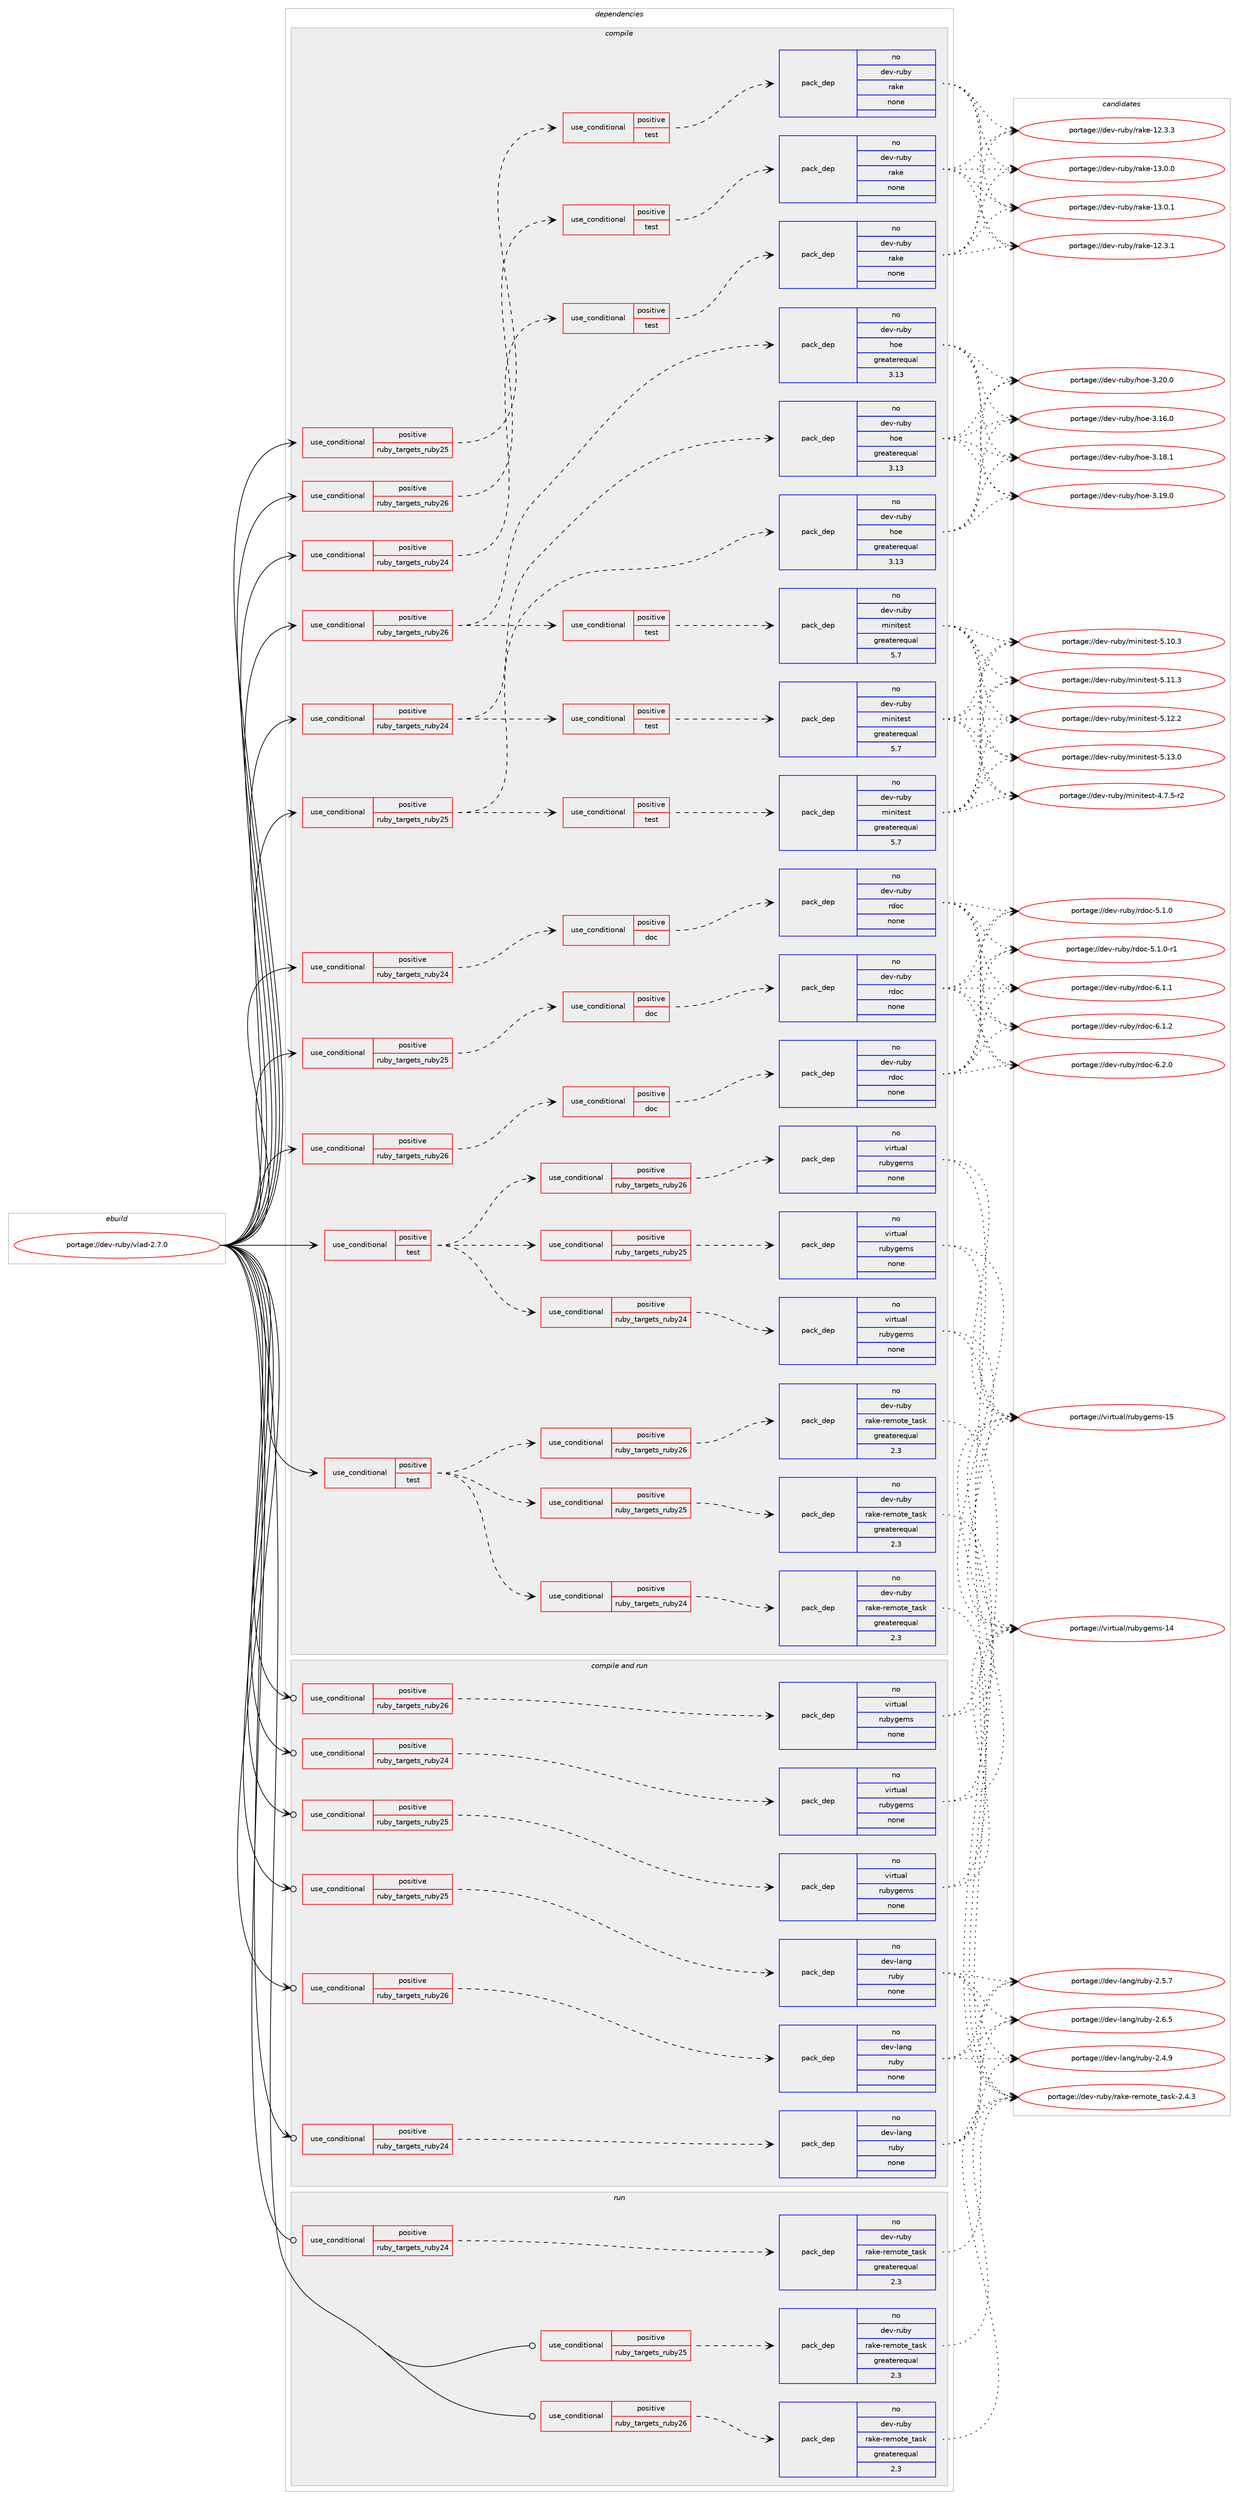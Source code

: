 digraph prolog {

# *************
# Graph options
# *************

newrank=true;
concentrate=true;
compound=true;
graph [rankdir=LR,fontname=Helvetica,fontsize=10,ranksep=1.5];#, ranksep=2.5, nodesep=0.2];
edge  [arrowhead=vee];
node  [fontname=Helvetica,fontsize=10];

# **********
# The ebuild
# **********

subgraph cluster_leftcol {
color=gray;
rank=same;
label=<<i>ebuild</i>>;
id [label="portage://dev-ruby/vlad-2.7.0", color=red, width=4, href="../dev-ruby/vlad-2.7.0.svg"];
}

# ****************
# The dependencies
# ****************

subgraph cluster_midcol {
color=gray;
label=<<i>dependencies</i>>;
subgraph cluster_compile {
fillcolor="#eeeeee";
style=filled;
label=<<i>compile</i>>;
subgraph cond69353 {
dependency255429 [label=<<TABLE BORDER="0" CELLBORDER="1" CELLSPACING="0" CELLPADDING="4"><TR><TD ROWSPAN="3" CELLPADDING="10">use_conditional</TD></TR><TR><TD>positive</TD></TR><TR><TD>ruby_targets_ruby24</TD></TR></TABLE>>, shape=none, color=red];
subgraph cond69354 {
dependency255430 [label=<<TABLE BORDER="0" CELLBORDER="1" CELLSPACING="0" CELLPADDING="4"><TR><TD ROWSPAN="3" CELLPADDING="10">use_conditional</TD></TR><TR><TD>positive</TD></TR><TR><TD>doc</TD></TR></TABLE>>, shape=none, color=red];
subgraph pack182515 {
dependency255431 [label=<<TABLE BORDER="0" CELLBORDER="1" CELLSPACING="0" CELLPADDING="4" WIDTH="220"><TR><TD ROWSPAN="6" CELLPADDING="30">pack_dep</TD></TR><TR><TD WIDTH="110">no</TD></TR><TR><TD>dev-ruby</TD></TR><TR><TD>rdoc</TD></TR><TR><TD>none</TD></TR><TR><TD></TD></TR></TABLE>>, shape=none, color=blue];
}
dependency255430:e -> dependency255431:w [weight=20,style="dashed",arrowhead="vee"];
}
dependency255429:e -> dependency255430:w [weight=20,style="dashed",arrowhead="vee"];
}
id:e -> dependency255429:w [weight=20,style="solid",arrowhead="vee"];
subgraph cond69355 {
dependency255432 [label=<<TABLE BORDER="0" CELLBORDER="1" CELLSPACING="0" CELLPADDING="4"><TR><TD ROWSPAN="3" CELLPADDING="10">use_conditional</TD></TR><TR><TD>positive</TD></TR><TR><TD>ruby_targets_ruby24</TD></TR></TABLE>>, shape=none, color=red];
subgraph cond69356 {
dependency255433 [label=<<TABLE BORDER="0" CELLBORDER="1" CELLSPACING="0" CELLPADDING="4"><TR><TD ROWSPAN="3" CELLPADDING="10">use_conditional</TD></TR><TR><TD>positive</TD></TR><TR><TD>test</TD></TR></TABLE>>, shape=none, color=red];
subgraph pack182516 {
dependency255434 [label=<<TABLE BORDER="0" CELLBORDER="1" CELLSPACING="0" CELLPADDING="4" WIDTH="220"><TR><TD ROWSPAN="6" CELLPADDING="30">pack_dep</TD></TR><TR><TD WIDTH="110">no</TD></TR><TR><TD>dev-ruby</TD></TR><TR><TD>rake</TD></TR><TR><TD>none</TD></TR><TR><TD></TD></TR></TABLE>>, shape=none, color=blue];
}
dependency255433:e -> dependency255434:w [weight=20,style="dashed",arrowhead="vee"];
}
dependency255432:e -> dependency255433:w [weight=20,style="dashed",arrowhead="vee"];
}
id:e -> dependency255432:w [weight=20,style="solid",arrowhead="vee"];
subgraph cond69357 {
dependency255435 [label=<<TABLE BORDER="0" CELLBORDER="1" CELLSPACING="0" CELLPADDING="4"><TR><TD ROWSPAN="3" CELLPADDING="10">use_conditional</TD></TR><TR><TD>positive</TD></TR><TR><TD>ruby_targets_ruby24</TD></TR></TABLE>>, shape=none, color=red];
subgraph pack182517 {
dependency255436 [label=<<TABLE BORDER="0" CELLBORDER="1" CELLSPACING="0" CELLPADDING="4" WIDTH="220"><TR><TD ROWSPAN="6" CELLPADDING="30">pack_dep</TD></TR><TR><TD WIDTH="110">no</TD></TR><TR><TD>dev-ruby</TD></TR><TR><TD>hoe</TD></TR><TR><TD>greaterequal</TD></TR><TR><TD>3.13</TD></TR></TABLE>>, shape=none, color=blue];
}
dependency255435:e -> dependency255436:w [weight=20,style="dashed",arrowhead="vee"];
subgraph cond69358 {
dependency255437 [label=<<TABLE BORDER="0" CELLBORDER="1" CELLSPACING="0" CELLPADDING="4"><TR><TD ROWSPAN="3" CELLPADDING="10">use_conditional</TD></TR><TR><TD>positive</TD></TR><TR><TD>test</TD></TR></TABLE>>, shape=none, color=red];
subgraph pack182518 {
dependency255438 [label=<<TABLE BORDER="0" CELLBORDER="1" CELLSPACING="0" CELLPADDING="4" WIDTH="220"><TR><TD ROWSPAN="6" CELLPADDING="30">pack_dep</TD></TR><TR><TD WIDTH="110">no</TD></TR><TR><TD>dev-ruby</TD></TR><TR><TD>minitest</TD></TR><TR><TD>greaterequal</TD></TR><TR><TD>5.7</TD></TR></TABLE>>, shape=none, color=blue];
}
dependency255437:e -> dependency255438:w [weight=20,style="dashed",arrowhead="vee"];
}
dependency255435:e -> dependency255437:w [weight=20,style="dashed",arrowhead="vee"];
}
id:e -> dependency255435:w [weight=20,style="solid",arrowhead="vee"];
subgraph cond69359 {
dependency255439 [label=<<TABLE BORDER="0" CELLBORDER="1" CELLSPACING="0" CELLPADDING="4"><TR><TD ROWSPAN="3" CELLPADDING="10">use_conditional</TD></TR><TR><TD>positive</TD></TR><TR><TD>ruby_targets_ruby25</TD></TR></TABLE>>, shape=none, color=red];
subgraph cond69360 {
dependency255440 [label=<<TABLE BORDER="0" CELLBORDER="1" CELLSPACING="0" CELLPADDING="4"><TR><TD ROWSPAN="3" CELLPADDING="10">use_conditional</TD></TR><TR><TD>positive</TD></TR><TR><TD>doc</TD></TR></TABLE>>, shape=none, color=red];
subgraph pack182519 {
dependency255441 [label=<<TABLE BORDER="0" CELLBORDER="1" CELLSPACING="0" CELLPADDING="4" WIDTH="220"><TR><TD ROWSPAN="6" CELLPADDING="30">pack_dep</TD></TR><TR><TD WIDTH="110">no</TD></TR><TR><TD>dev-ruby</TD></TR><TR><TD>rdoc</TD></TR><TR><TD>none</TD></TR><TR><TD></TD></TR></TABLE>>, shape=none, color=blue];
}
dependency255440:e -> dependency255441:w [weight=20,style="dashed",arrowhead="vee"];
}
dependency255439:e -> dependency255440:w [weight=20,style="dashed",arrowhead="vee"];
}
id:e -> dependency255439:w [weight=20,style="solid",arrowhead="vee"];
subgraph cond69361 {
dependency255442 [label=<<TABLE BORDER="0" CELLBORDER="1" CELLSPACING="0" CELLPADDING="4"><TR><TD ROWSPAN="3" CELLPADDING="10">use_conditional</TD></TR><TR><TD>positive</TD></TR><TR><TD>ruby_targets_ruby25</TD></TR></TABLE>>, shape=none, color=red];
subgraph cond69362 {
dependency255443 [label=<<TABLE BORDER="0" CELLBORDER="1" CELLSPACING="0" CELLPADDING="4"><TR><TD ROWSPAN="3" CELLPADDING="10">use_conditional</TD></TR><TR><TD>positive</TD></TR><TR><TD>test</TD></TR></TABLE>>, shape=none, color=red];
subgraph pack182520 {
dependency255444 [label=<<TABLE BORDER="0" CELLBORDER="1" CELLSPACING="0" CELLPADDING="4" WIDTH="220"><TR><TD ROWSPAN="6" CELLPADDING="30">pack_dep</TD></TR><TR><TD WIDTH="110">no</TD></TR><TR><TD>dev-ruby</TD></TR><TR><TD>rake</TD></TR><TR><TD>none</TD></TR><TR><TD></TD></TR></TABLE>>, shape=none, color=blue];
}
dependency255443:e -> dependency255444:w [weight=20,style="dashed",arrowhead="vee"];
}
dependency255442:e -> dependency255443:w [weight=20,style="dashed",arrowhead="vee"];
}
id:e -> dependency255442:w [weight=20,style="solid",arrowhead="vee"];
subgraph cond69363 {
dependency255445 [label=<<TABLE BORDER="0" CELLBORDER="1" CELLSPACING="0" CELLPADDING="4"><TR><TD ROWSPAN="3" CELLPADDING="10">use_conditional</TD></TR><TR><TD>positive</TD></TR><TR><TD>ruby_targets_ruby25</TD></TR></TABLE>>, shape=none, color=red];
subgraph pack182521 {
dependency255446 [label=<<TABLE BORDER="0" CELLBORDER="1" CELLSPACING="0" CELLPADDING="4" WIDTH="220"><TR><TD ROWSPAN="6" CELLPADDING="30">pack_dep</TD></TR><TR><TD WIDTH="110">no</TD></TR><TR><TD>dev-ruby</TD></TR><TR><TD>hoe</TD></TR><TR><TD>greaterequal</TD></TR><TR><TD>3.13</TD></TR></TABLE>>, shape=none, color=blue];
}
dependency255445:e -> dependency255446:w [weight=20,style="dashed",arrowhead="vee"];
subgraph cond69364 {
dependency255447 [label=<<TABLE BORDER="0" CELLBORDER="1" CELLSPACING="0" CELLPADDING="4"><TR><TD ROWSPAN="3" CELLPADDING="10">use_conditional</TD></TR><TR><TD>positive</TD></TR><TR><TD>test</TD></TR></TABLE>>, shape=none, color=red];
subgraph pack182522 {
dependency255448 [label=<<TABLE BORDER="0" CELLBORDER="1" CELLSPACING="0" CELLPADDING="4" WIDTH="220"><TR><TD ROWSPAN="6" CELLPADDING="30">pack_dep</TD></TR><TR><TD WIDTH="110">no</TD></TR><TR><TD>dev-ruby</TD></TR><TR><TD>minitest</TD></TR><TR><TD>greaterequal</TD></TR><TR><TD>5.7</TD></TR></TABLE>>, shape=none, color=blue];
}
dependency255447:e -> dependency255448:w [weight=20,style="dashed",arrowhead="vee"];
}
dependency255445:e -> dependency255447:w [weight=20,style="dashed",arrowhead="vee"];
}
id:e -> dependency255445:w [weight=20,style="solid",arrowhead="vee"];
subgraph cond69365 {
dependency255449 [label=<<TABLE BORDER="0" CELLBORDER="1" CELLSPACING="0" CELLPADDING="4"><TR><TD ROWSPAN="3" CELLPADDING="10">use_conditional</TD></TR><TR><TD>positive</TD></TR><TR><TD>ruby_targets_ruby26</TD></TR></TABLE>>, shape=none, color=red];
subgraph cond69366 {
dependency255450 [label=<<TABLE BORDER="0" CELLBORDER="1" CELLSPACING="0" CELLPADDING="4"><TR><TD ROWSPAN="3" CELLPADDING="10">use_conditional</TD></TR><TR><TD>positive</TD></TR><TR><TD>doc</TD></TR></TABLE>>, shape=none, color=red];
subgraph pack182523 {
dependency255451 [label=<<TABLE BORDER="0" CELLBORDER="1" CELLSPACING="0" CELLPADDING="4" WIDTH="220"><TR><TD ROWSPAN="6" CELLPADDING="30">pack_dep</TD></TR><TR><TD WIDTH="110">no</TD></TR><TR><TD>dev-ruby</TD></TR><TR><TD>rdoc</TD></TR><TR><TD>none</TD></TR><TR><TD></TD></TR></TABLE>>, shape=none, color=blue];
}
dependency255450:e -> dependency255451:w [weight=20,style="dashed",arrowhead="vee"];
}
dependency255449:e -> dependency255450:w [weight=20,style="dashed",arrowhead="vee"];
}
id:e -> dependency255449:w [weight=20,style="solid",arrowhead="vee"];
subgraph cond69367 {
dependency255452 [label=<<TABLE BORDER="0" CELLBORDER="1" CELLSPACING="0" CELLPADDING="4"><TR><TD ROWSPAN="3" CELLPADDING="10">use_conditional</TD></TR><TR><TD>positive</TD></TR><TR><TD>ruby_targets_ruby26</TD></TR></TABLE>>, shape=none, color=red];
subgraph cond69368 {
dependency255453 [label=<<TABLE BORDER="0" CELLBORDER="1" CELLSPACING="0" CELLPADDING="4"><TR><TD ROWSPAN="3" CELLPADDING="10">use_conditional</TD></TR><TR><TD>positive</TD></TR><TR><TD>test</TD></TR></TABLE>>, shape=none, color=red];
subgraph pack182524 {
dependency255454 [label=<<TABLE BORDER="0" CELLBORDER="1" CELLSPACING="0" CELLPADDING="4" WIDTH="220"><TR><TD ROWSPAN="6" CELLPADDING="30">pack_dep</TD></TR><TR><TD WIDTH="110">no</TD></TR><TR><TD>dev-ruby</TD></TR><TR><TD>rake</TD></TR><TR><TD>none</TD></TR><TR><TD></TD></TR></TABLE>>, shape=none, color=blue];
}
dependency255453:e -> dependency255454:w [weight=20,style="dashed",arrowhead="vee"];
}
dependency255452:e -> dependency255453:w [weight=20,style="dashed",arrowhead="vee"];
}
id:e -> dependency255452:w [weight=20,style="solid",arrowhead="vee"];
subgraph cond69369 {
dependency255455 [label=<<TABLE BORDER="0" CELLBORDER="1" CELLSPACING="0" CELLPADDING="4"><TR><TD ROWSPAN="3" CELLPADDING="10">use_conditional</TD></TR><TR><TD>positive</TD></TR><TR><TD>ruby_targets_ruby26</TD></TR></TABLE>>, shape=none, color=red];
subgraph pack182525 {
dependency255456 [label=<<TABLE BORDER="0" CELLBORDER="1" CELLSPACING="0" CELLPADDING="4" WIDTH="220"><TR><TD ROWSPAN="6" CELLPADDING="30">pack_dep</TD></TR><TR><TD WIDTH="110">no</TD></TR><TR><TD>dev-ruby</TD></TR><TR><TD>hoe</TD></TR><TR><TD>greaterequal</TD></TR><TR><TD>3.13</TD></TR></TABLE>>, shape=none, color=blue];
}
dependency255455:e -> dependency255456:w [weight=20,style="dashed",arrowhead="vee"];
subgraph cond69370 {
dependency255457 [label=<<TABLE BORDER="0" CELLBORDER="1" CELLSPACING="0" CELLPADDING="4"><TR><TD ROWSPAN="3" CELLPADDING="10">use_conditional</TD></TR><TR><TD>positive</TD></TR><TR><TD>test</TD></TR></TABLE>>, shape=none, color=red];
subgraph pack182526 {
dependency255458 [label=<<TABLE BORDER="0" CELLBORDER="1" CELLSPACING="0" CELLPADDING="4" WIDTH="220"><TR><TD ROWSPAN="6" CELLPADDING="30">pack_dep</TD></TR><TR><TD WIDTH="110">no</TD></TR><TR><TD>dev-ruby</TD></TR><TR><TD>minitest</TD></TR><TR><TD>greaterequal</TD></TR><TR><TD>5.7</TD></TR></TABLE>>, shape=none, color=blue];
}
dependency255457:e -> dependency255458:w [weight=20,style="dashed",arrowhead="vee"];
}
dependency255455:e -> dependency255457:w [weight=20,style="dashed",arrowhead="vee"];
}
id:e -> dependency255455:w [weight=20,style="solid",arrowhead="vee"];
subgraph cond69371 {
dependency255459 [label=<<TABLE BORDER="0" CELLBORDER="1" CELLSPACING="0" CELLPADDING="4"><TR><TD ROWSPAN="3" CELLPADDING="10">use_conditional</TD></TR><TR><TD>positive</TD></TR><TR><TD>test</TD></TR></TABLE>>, shape=none, color=red];
subgraph cond69372 {
dependency255460 [label=<<TABLE BORDER="0" CELLBORDER="1" CELLSPACING="0" CELLPADDING="4"><TR><TD ROWSPAN="3" CELLPADDING="10">use_conditional</TD></TR><TR><TD>positive</TD></TR><TR><TD>ruby_targets_ruby24</TD></TR></TABLE>>, shape=none, color=red];
subgraph pack182527 {
dependency255461 [label=<<TABLE BORDER="0" CELLBORDER="1" CELLSPACING="0" CELLPADDING="4" WIDTH="220"><TR><TD ROWSPAN="6" CELLPADDING="30">pack_dep</TD></TR><TR><TD WIDTH="110">no</TD></TR><TR><TD>dev-ruby</TD></TR><TR><TD>rake-remote_task</TD></TR><TR><TD>greaterequal</TD></TR><TR><TD>2.3</TD></TR></TABLE>>, shape=none, color=blue];
}
dependency255460:e -> dependency255461:w [weight=20,style="dashed",arrowhead="vee"];
}
dependency255459:e -> dependency255460:w [weight=20,style="dashed",arrowhead="vee"];
subgraph cond69373 {
dependency255462 [label=<<TABLE BORDER="0" CELLBORDER="1" CELLSPACING="0" CELLPADDING="4"><TR><TD ROWSPAN="3" CELLPADDING="10">use_conditional</TD></TR><TR><TD>positive</TD></TR><TR><TD>ruby_targets_ruby25</TD></TR></TABLE>>, shape=none, color=red];
subgraph pack182528 {
dependency255463 [label=<<TABLE BORDER="0" CELLBORDER="1" CELLSPACING="0" CELLPADDING="4" WIDTH="220"><TR><TD ROWSPAN="6" CELLPADDING="30">pack_dep</TD></TR><TR><TD WIDTH="110">no</TD></TR><TR><TD>dev-ruby</TD></TR><TR><TD>rake-remote_task</TD></TR><TR><TD>greaterequal</TD></TR><TR><TD>2.3</TD></TR></TABLE>>, shape=none, color=blue];
}
dependency255462:e -> dependency255463:w [weight=20,style="dashed",arrowhead="vee"];
}
dependency255459:e -> dependency255462:w [weight=20,style="dashed",arrowhead="vee"];
subgraph cond69374 {
dependency255464 [label=<<TABLE BORDER="0" CELLBORDER="1" CELLSPACING="0" CELLPADDING="4"><TR><TD ROWSPAN="3" CELLPADDING="10">use_conditional</TD></TR><TR><TD>positive</TD></TR><TR><TD>ruby_targets_ruby26</TD></TR></TABLE>>, shape=none, color=red];
subgraph pack182529 {
dependency255465 [label=<<TABLE BORDER="0" CELLBORDER="1" CELLSPACING="0" CELLPADDING="4" WIDTH="220"><TR><TD ROWSPAN="6" CELLPADDING="30">pack_dep</TD></TR><TR><TD WIDTH="110">no</TD></TR><TR><TD>dev-ruby</TD></TR><TR><TD>rake-remote_task</TD></TR><TR><TD>greaterequal</TD></TR><TR><TD>2.3</TD></TR></TABLE>>, shape=none, color=blue];
}
dependency255464:e -> dependency255465:w [weight=20,style="dashed",arrowhead="vee"];
}
dependency255459:e -> dependency255464:w [weight=20,style="dashed",arrowhead="vee"];
}
id:e -> dependency255459:w [weight=20,style="solid",arrowhead="vee"];
subgraph cond69375 {
dependency255466 [label=<<TABLE BORDER="0" CELLBORDER="1" CELLSPACING="0" CELLPADDING="4"><TR><TD ROWSPAN="3" CELLPADDING="10">use_conditional</TD></TR><TR><TD>positive</TD></TR><TR><TD>test</TD></TR></TABLE>>, shape=none, color=red];
subgraph cond69376 {
dependency255467 [label=<<TABLE BORDER="0" CELLBORDER="1" CELLSPACING="0" CELLPADDING="4"><TR><TD ROWSPAN="3" CELLPADDING="10">use_conditional</TD></TR><TR><TD>positive</TD></TR><TR><TD>ruby_targets_ruby24</TD></TR></TABLE>>, shape=none, color=red];
subgraph pack182530 {
dependency255468 [label=<<TABLE BORDER="0" CELLBORDER="1" CELLSPACING="0" CELLPADDING="4" WIDTH="220"><TR><TD ROWSPAN="6" CELLPADDING="30">pack_dep</TD></TR><TR><TD WIDTH="110">no</TD></TR><TR><TD>virtual</TD></TR><TR><TD>rubygems</TD></TR><TR><TD>none</TD></TR><TR><TD></TD></TR></TABLE>>, shape=none, color=blue];
}
dependency255467:e -> dependency255468:w [weight=20,style="dashed",arrowhead="vee"];
}
dependency255466:e -> dependency255467:w [weight=20,style="dashed",arrowhead="vee"];
subgraph cond69377 {
dependency255469 [label=<<TABLE BORDER="0" CELLBORDER="1" CELLSPACING="0" CELLPADDING="4"><TR><TD ROWSPAN="3" CELLPADDING="10">use_conditional</TD></TR><TR><TD>positive</TD></TR><TR><TD>ruby_targets_ruby25</TD></TR></TABLE>>, shape=none, color=red];
subgraph pack182531 {
dependency255470 [label=<<TABLE BORDER="0" CELLBORDER="1" CELLSPACING="0" CELLPADDING="4" WIDTH="220"><TR><TD ROWSPAN="6" CELLPADDING="30">pack_dep</TD></TR><TR><TD WIDTH="110">no</TD></TR><TR><TD>virtual</TD></TR><TR><TD>rubygems</TD></TR><TR><TD>none</TD></TR><TR><TD></TD></TR></TABLE>>, shape=none, color=blue];
}
dependency255469:e -> dependency255470:w [weight=20,style="dashed",arrowhead="vee"];
}
dependency255466:e -> dependency255469:w [weight=20,style="dashed",arrowhead="vee"];
subgraph cond69378 {
dependency255471 [label=<<TABLE BORDER="0" CELLBORDER="1" CELLSPACING="0" CELLPADDING="4"><TR><TD ROWSPAN="3" CELLPADDING="10">use_conditional</TD></TR><TR><TD>positive</TD></TR><TR><TD>ruby_targets_ruby26</TD></TR></TABLE>>, shape=none, color=red];
subgraph pack182532 {
dependency255472 [label=<<TABLE BORDER="0" CELLBORDER="1" CELLSPACING="0" CELLPADDING="4" WIDTH="220"><TR><TD ROWSPAN="6" CELLPADDING="30">pack_dep</TD></TR><TR><TD WIDTH="110">no</TD></TR><TR><TD>virtual</TD></TR><TR><TD>rubygems</TD></TR><TR><TD>none</TD></TR><TR><TD></TD></TR></TABLE>>, shape=none, color=blue];
}
dependency255471:e -> dependency255472:w [weight=20,style="dashed",arrowhead="vee"];
}
dependency255466:e -> dependency255471:w [weight=20,style="dashed",arrowhead="vee"];
}
id:e -> dependency255466:w [weight=20,style="solid",arrowhead="vee"];
}
subgraph cluster_compileandrun {
fillcolor="#eeeeee";
style=filled;
label=<<i>compile and run</i>>;
subgraph cond69379 {
dependency255473 [label=<<TABLE BORDER="0" CELLBORDER="1" CELLSPACING="0" CELLPADDING="4"><TR><TD ROWSPAN="3" CELLPADDING="10">use_conditional</TD></TR><TR><TD>positive</TD></TR><TR><TD>ruby_targets_ruby24</TD></TR></TABLE>>, shape=none, color=red];
subgraph pack182533 {
dependency255474 [label=<<TABLE BORDER="0" CELLBORDER="1" CELLSPACING="0" CELLPADDING="4" WIDTH="220"><TR><TD ROWSPAN="6" CELLPADDING="30">pack_dep</TD></TR><TR><TD WIDTH="110">no</TD></TR><TR><TD>dev-lang</TD></TR><TR><TD>ruby</TD></TR><TR><TD>none</TD></TR><TR><TD></TD></TR></TABLE>>, shape=none, color=blue];
}
dependency255473:e -> dependency255474:w [weight=20,style="dashed",arrowhead="vee"];
}
id:e -> dependency255473:w [weight=20,style="solid",arrowhead="odotvee"];
subgraph cond69380 {
dependency255475 [label=<<TABLE BORDER="0" CELLBORDER="1" CELLSPACING="0" CELLPADDING="4"><TR><TD ROWSPAN="3" CELLPADDING="10">use_conditional</TD></TR><TR><TD>positive</TD></TR><TR><TD>ruby_targets_ruby24</TD></TR></TABLE>>, shape=none, color=red];
subgraph pack182534 {
dependency255476 [label=<<TABLE BORDER="0" CELLBORDER="1" CELLSPACING="0" CELLPADDING="4" WIDTH="220"><TR><TD ROWSPAN="6" CELLPADDING="30">pack_dep</TD></TR><TR><TD WIDTH="110">no</TD></TR><TR><TD>virtual</TD></TR><TR><TD>rubygems</TD></TR><TR><TD>none</TD></TR><TR><TD></TD></TR></TABLE>>, shape=none, color=blue];
}
dependency255475:e -> dependency255476:w [weight=20,style="dashed",arrowhead="vee"];
}
id:e -> dependency255475:w [weight=20,style="solid",arrowhead="odotvee"];
subgraph cond69381 {
dependency255477 [label=<<TABLE BORDER="0" CELLBORDER="1" CELLSPACING="0" CELLPADDING="4"><TR><TD ROWSPAN="3" CELLPADDING="10">use_conditional</TD></TR><TR><TD>positive</TD></TR><TR><TD>ruby_targets_ruby25</TD></TR></TABLE>>, shape=none, color=red];
subgraph pack182535 {
dependency255478 [label=<<TABLE BORDER="0" CELLBORDER="1" CELLSPACING="0" CELLPADDING="4" WIDTH="220"><TR><TD ROWSPAN="6" CELLPADDING="30">pack_dep</TD></TR><TR><TD WIDTH="110">no</TD></TR><TR><TD>dev-lang</TD></TR><TR><TD>ruby</TD></TR><TR><TD>none</TD></TR><TR><TD></TD></TR></TABLE>>, shape=none, color=blue];
}
dependency255477:e -> dependency255478:w [weight=20,style="dashed",arrowhead="vee"];
}
id:e -> dependency255477:w [weight=20,style="solid",arrowhead="odotvee"];
subgraph cond69382 {
dependency255479 [label=<<TABLE BORDER="0" CELLBORDER="1" CELLSPACING="0" CELLPADDING="4"><TR><TD ROWSPAN="3" CELLPADDING="10">use_conditional</TD></TR><TR><TD>positive</TD></TR><TR><TD>ruby_targets_ruby25</TD></TR></TABLE>>, shape=none, color=red];
subgraph pack182536 {
dependency255480 [label=<<TABLE BORDER="0" CELLBORDER="1" CELLSPACING="0" CELLPADDING="4" WIDTH="220"><TR><TD ROWSPAN="6" CELLPADDING="30">pack_dep</TD></TR><TR><TD WIDTH="110">no</TD></TR><TR><TD>virtual</TD></TR><TR><TD>rubygems</TD></TR><TR><TD>none</TD></TR><TR><TD></TD></TR></TABLE>>, shape=none, color=blue];
}
dependency255479:e -> dependency255480:w [weight=20,style="dashed",arrowhead="vee"];
}
id:e -> dependency255479:w [weight=20,style="solid",arrowhead="odotvee"];
subgraph cond69383 {
dependency255481 [label=<<TABLE BORDER="0" CELLBORDER="1" CELLSPACING="0" CELLPADDING="4"><TR><TD ROWSPAN="3" CELLPADDING="10">use_conditional</TD></TR><TR><TD>positive</TD></TR><TR><TD>ruby_targets_ruby26</TD></TR></TABLE>>, shape=none, color=red];
subgraph pack182537 {
dependency255482 [label=<<TABLE BORDER="0" CELLBORDER="1" CELLSPACING="0" CELLPADDING="4" WIDTH="220"><TR><TD ROWSPAN="6" CELLPADDING="30">pack_dep</TD></TR><TR><TD WIDTH="110">no</TD></TR><TR><TD>dev-lang</TD></TR><TR><TD>ruby</TD></TR><TR><TD>none</TD></TR><TR><TD></TD></TR></TABLE>>, shape=none, color=blue];
}
dependency255481:e -> dependency255482:w [weight=20,style="dashed",arrowhead="vee"];
}
id:e -> dependency255481:w [weight=20,style="solid",arrowhead="odotvee"];
subgraph cond69384 {
dependency255483 [label=<<TABLE BORDER="0" CELLBORDER="1" CELLSPACING="0" CELLPADDING="4"><TR><TD ROWSPAN="3" CELLPADDING="10">use_conditional</TD></TR><TR><TD>positive</TD></TR><TR><TD>ruby_targets_ruby26</TD></TR></TABLE>>, shape=none, color=red];
subgraph pack182538 {
dependency255484 [label=<<TABLE BORDER="0" CELLBORDER="1" CELLSPACING="0" CELLPADDING="4" WIDTH="220"><TR><TD ROWSPAN="6" CELLPADDING="30">pack_dep</TD></TR><TR><TD WIDTH="110">no</TD></TR><TR><TD>virtual</TD></TR><TR><TD>rubygems</TD></TR><TR><TD>none</TD></TR><TR><TD></TD></TR></TABLE>>, shape=none, color=blue];
}
dependency255483:e -> dependency255484:w [weight=20,style="dashed",arrowhead="vee"];
}
id:e -> dependency255483:w [weight=20,style="solid",arrowhead="odotvee"];
}
subgraph cluster_run {
fillcolor="#eeeeee";
style=filled;
label=<<i>run</i>>;
subgraph cond69385 {
dependency255485 [label=<<TABLE BORDER="0" CELLBORDER="1" CELLSPACING="0" CELLPADDING="4"><TR><TD ROWSPAN="3" CELLPADDING="10">use_conditional</TD></TR><TR><TD>positive</TD></TR><TR><TD>ruby_targets_ruby24</TD></TR></TABLE>>, shape=none, color=red];
subgraph pack182539 {
dependency255486 [label=<<TABLE BORDER="0" CELLBORDER="1" CELLSPACING="0" CELLPADDING="4" WIDTH="220"><TR><TD ROWSPAN="6" CELLPADDING="30">pack_dep</TD></TR><TR><TD WIDTH="110">no</TD></TR><TR><TD>dev-ruby</TD></TR><TR><TD>rake-remote_task</TD></TR><TR><TD>greaterequal</TD></TR><TR><TD>2.3</TD></TR></TABLE>>, shape=none, color=blue];
}
dependency255485:e -> dependency255486:w [weight=20,style="dashed",arrowhead="vee"];
}
id:e -> dependency255485:w [weight=20,style="solid",arrowhead="odot"];
subgraph cond69386 {
dependency255487 [label=<<TABLE BORDER="0" CELLBORDER="1" CELLSPACING="0" CELLPADDING="4"><TR><TD ROWSPAN="3" CELLPADDING="10">use_conditional</TD></TR><TR><TD>positive</TD></TR><TR><TD>ruby_targets_ruby25</TD></TR></TABLE>>, shape=none, color=red];
subgraph pack182540 {
dependency255488 [label=<<TABLE BORDER="0" CELLBORDER="1" CELLSPACING="0" CELLPADDING="4" WIDTH="220"><TR><TD ROWSPAN="6" CELLPADDING="30">pack_dep</TD></TR><TR><TD WIDTH="110">no</TD></TR><TR><TD>dev-ruby</TD></TR><TR><TD>rake-remote_task</TD></TR><TR><TD>greaterequal</TD></TR><TR><TD>2.3</TD></TR></TABLE>>, shape=none, color=blue];
}
dependency255487:e -> dependency255488:w [weight=20,style="dashed",arrowhead="vee"];
}
id:e -> dependency255487:w [weight=20,style="solid",arrowhead="odot"];
subgraph cond69387 {
dependency255489 [label=<<TABLE BORDER="0" CELLBORDER="1" CELLSPACING="0" CELLPADDING="4"><TR><TD ROWSPAN="3" CELLPADDING="10">use_conditional</TD></TR><TR><TD>positive</TD></TR><TR><TD>ruby_targets_ruby26</TD></TR></TABLE>>, shape=none, color=red];
subgraph pack182541 {
dependency255490 [label=<<TABLE BORDER="0" CELLBORDER="1" CELLSPACING="0" CELLPADDING="4" WIDTH="220"><TR><TD ROWSPAN="6" CELLPADDING="30">pack_dep</TD></TR><TR><TD WIDTH="110">no</TD></TR><TR><TD>dev-ruby</TD></TR><TR><TD>rake-remote_task</TD></TR><TR><TD>greaterequal</TD></TR><TR><TD>2.3</TD></TR></TABLE>>, shape=none, color=blue];
}
dependency255489:e -> dependency255490:w [weight=20,style="dashed",arrowhead="vee"];
}
id:e -> dependency255489:w [weight=20,style="solid",arrowhead="odot"];
}
}

# **************
# The candidates
# **************

subgraph cluster_choices {
rank=same;
color=gray;
label=<<i>candidates</i>>;

subgraph choice182515 {
color=black;
nodesep=1;
choiceportage10010111845114117981214711410011199455346494648 [label="portage://dev-ruby/rdoc-5.1.0", color=red, width=4,href="../dev-ruby/rdoc-5.1.0.svg"];
choiceportage100101118451141179812147114100111994553464946484511449 [label="portage://dev-ruby/rdoc-5.1.0-r1", color=red, width=4,href="../dev-ruby/rdoc-5.1.0-r1.svg"];
choiceportage10010111845114117981214711410011199455446494649 [label="portage://dev-ruby/rdoc-6.1.1", color=red, width=4,href="../dev-ruby/rdoc-6.1.1.svg"];
choiceportage10010111845114117981214711410011199455446494650 [label="portage://dev-ruby/rdoc-6.1.2", color=red, width=4,href="../dev-ruby/rdoc-6.1.2.svg"];
choiceportage10010111845114117981214711410011199455446504648 [label="portage://dev-ruby/rdoc-6.2.0", color=red, width=4,href="../dev-ruby/rdoc-6.2.0.svg"];
dependency255431:e -> choiceportage10010111845114117981214711410011199455346494648:w [style=dotted,weight="100"];
dependency255431:e -> choiceportage100101118451141179812147114100111994553464946484511449:w [style=dotted,weight="100"];
dependency255431:e -> choiceportage10010111845114117981214711410011199455446494649:w [style=dotted,weight="100"];
dependency255431:e -> choiceportage10010111845114117981214711410011199455446494650:w [style=dotted,weight="100"];
dependency255431:e -> choiceportage10010111845114117981214711410011199455446504648:w [style=dotted,weight="100"];
}
subgraph choice182516 {
color=black;
nodesep=1;
choiceportage1001011184511411798121471149710710145495046514649 [label="portage://dev-ruby/rake-12.3.1", color=red, width=4,href="../dev-ruby/rake-12.3.1.svg"];
choiceportage1001011184511411798121471149710710145495046514651 [label="portage://dev-ruby/rake-12.3.3", color=red, width=4,href="../dev-ruby/rake-12.3.3.svg"];
choiceportage1001011184511411798121471149710710145495146484648 [label="portage://dev-ruby/rake-13.0.0", color=red, width=4,href="../dev-ruby/rake-13.0.0.svg"];
choiceportage1001011184511411798121471149710710145495146484649 [label="portage://dev-ruby/rake-13.0.1", color=red, width=4,href="../dev-ruby/rake-13.0.1.svg"];
dependency255434:e -> choiceportage1001011184511411798121471149710710145495046514649:w [style=dotted,weight="100"];
dependency255434:e -> choiceportage1001011184511411798121471149710710145495046514651:w [style=dotted,weight="100"];
dependency255434:e -> choiceportage1001011184511411798121471149710710145495146484648:w [style=dotted,weight="100"];
dependency255434:e -> choiceportage1001011184511411798121471149710710145495146484649:w [style=dotted,weight="100"];
}
subgraph choice182517 {
color=black;
nodesep=1;
choiceportage10010111845114117981214710411110145514649544648 [label="portage://dev-ruby/hoe-3.16.0", color=red, width=4,href="../dev-ruby/hoe-3.16.0.svg"];
choiceportage10010111845114117981214710411110145514649564649 [label="portage://dev-ruby/hoe-3.18.1", color=red, width=4,href="../dev-ruby/hoe-3.18.1.svg"];
choiceportage10010111845114117981214710411110145514649574648 [label="portage://dev-ruby/hoe-3.19.0", color=red, width=4,href="../dev-ruby/hoe-3.19.0.svg"];
choiceportage10010111845114117981214710411110145514650484648 [label="portage://dev-ruby/hoe-3.20.0", color=red, width=4,href="../dev-ruby/hoe-3.20.0.svg"];
dependency255436:e -> choiceportage10010111845114117981214710411110145514649544648:w [style=dotted,weight="100"];
dependency255436:e -> choiceportage10010111845114117981214710411110145514649564649:w [style=dotted,weight="100"];
dependency255436:e -> choiceportage10010111845114117981214710411110145514649574648:w [style=dotted,weight="100"];
dependency255436:e -> choiceportage10010111845114117981214710411110145514650484648:w [style=dotted,weight="100"];
}
subgraph choice182518 {
color=black;
nodesep=1;
choiceportage1001011184511411798121471091051101051161011151164552465546534511450 [label="portage://dev-ruby/minitest-4.7.5-r2", color=red, width=4,href="../dev-ruby/minitest-4.7.5-r2.svg"];
choiceportage10010111845114117981214710910511010511610111511645534649484651 [label="portage://dev-ruby/minitest-5.10.3", color=red, width=4,href="../dev-ruby/minitest-5.10.3.svg"];
choiceportage10010111845114117981214710910511010511610111511645534649494651 [label="portage://dev-ruby/minitest-5.11.3", color=red, width=4,href="../dev-ruby/minitest-5.11.3.svg"];
choiceportage10010111845114117981214710910511010511610111511645534649504650 [label="portage://dev-ruby/minitest-5.12.2", color=red, width=4,href="../dev-ruby/minitest-5.12.2.svg"];
choiceportage10010111845114117981214710910511010511610111511645534649514648 [label="portage://dev-ruby/minitest-5.13.0", color=red, width=4,href="../dev-ruby/minitest-5.13.0.svg"];
dependency255438:e -> choiceportage1001011184511411798121471091051101051161011151164552465546534511450:w [style=dotted,weight="100"];
dependency255438:e -> choiceportage10010111845114117981214710910511010511610111511645534649484651:w [style=dotted,weight="100"];
dependency255438:e -> choiceportage10010111845114117981214710910511010511610111511645534649494651:w [style=dotted,weight="100"];
dependency255438:e -> choiceportage10010111845114117981214710910511010511610111511645534649504650:w [style=dotted,weight="100"];
dependency255438:e -> choiceportage10010111845114117981214710910511010511610111511645534649514648:w [style=dotted,weight="100"];
}
subgraph choice182519 {
color=black;
nodesep=1;
choiceportage10010111845114117981214711410011199455346494648 [label="portage://dev-ruby/rdoc-5.1.0", color=red, width=4,href="../dev-ruby/rdoc-5.1.0.svg"];
choiceportage100101118451141179812147114100111994553464946484511449 [label="portage://dev-ruby/rdoc-5.1.0-r1", color=red, width=4,href="../dev-ruby/rdoc-5.1.0-r1.svg"];
choiceportage10010111845114117981214711410011199455446494649 [label="portage://dev-ruby/rdoc-6.1.1", color=red, width=4,href="../dev-ruby/rdoc-6.1.1.svg"];
choiceportage10010111845114117981214711410011199455446494650 [label="portage://dev-ruby/rdoc-6.1.2", color=red, width=4,href="../dev-ruby/rdoc-6.1.2.svg"];
choiceportage10010111845114117981214711410011199455446504648 [label="portage://dev-ruby/rdoc-6.2.0", color=red, width=4,href="../dev-ruby/rdoc-6.2.0.svg"];
dependency255441:e -> choiceportage10010111845114117981214711410011199455346494648:w [style=dotted,weight="100"];
dependency255441:e -> choiceportage100101118451141179812147114100111994553464946484511449:w [style=dotted,weight="100"];
dependency255441:e -> choiceportage10010111845114117981214711410011199455446494649:w [style=dotted,weight="100"];
dependency255441:e -> choiceportage10010111845114117981214711410011199455446494650:w [style=dotted,weight="100"];
dependency255441:e -> choiceportage10010111845114117981214711410011199455446504648:w [style=dotted,weight="100"];
}
subgraph choice182520 {
color=black;
nodesep=1;
choiceportage1001011184511411798121471149710710145495046514649 [label="portage://dev-ruby/rake-12.3.1", color=red, width=4,href="../dev-ruby/rake-12.3.1.svg"];
choiceportage1001011184511411798121471149710710145495046514651 [label="portage://dev-ruby/rake-12.3.3", color=red, width=4,href="../dev-ruby/rake-12.3.3.svg"];
choiceportage1001011184511411798121471149710710145495146484648 [label="portage://dev-ruby/rake-13.0.0", color=red, width=4,href="../dev-ruby/rake-13.0.0.svg"];
choiceportage1001011184511411798121471149710710145495146484649 [label="portage://dev-ruby/rake-13.0.1", color=red, width=4,href="../dev-ruby/rake-13.0.1.svg"];
dependency255444:e -> choiceportage1001011184511411798121471149710710145495046514649:w [style=dotted,weight="100"];
dependency255444:e -> choiceportage1001011184511411798121471149710710145495046514651:w [style=dotted,weight="100"];
dependency255444:e -> choiceportage1001011184511411798121471149710710145495146484648:w [style=dotted,weight="100"];
dependency255444:e -> choiceportage1001011184511411798121471149710710145495146484649:w [style=dotted,weight="100"];
}
subgraph choice182521 {
color=black;
nodesep=1;
choiceportage10010111845114117981214710411110145514649544648 [label="portage://dev-ruby/hoe-3.16.0", color=red, width=4,href="../dev-ruby/hoe-3.16.0.svg"];
choiceportage10010111845114117981214710411110145514649564649 [label="portage://dev-ruby/hoe-3.18.1", color=red, width=4,href="../dev-ruby/hoe-3.18.1.svg"];
choiceportage10010111845114117981214710411110145514649574648 [label="portage://dev-ruby/hoe-3.19.0", color=red, width=4,href="../dev-ruby/hoe-3.19.0.svg"];
choiceportage10010111845114117981214710411110145514650484648 [label="portage://dev-ruby/hoe-3.20.0", color=red, width=4,href="../dev-ruby/hoe-3.20.0.svg"];
dependency255446:e -> choiceportage10010111845114117981214710411110145514649544648:w [style=dotted,weight="100"];
dependency255446:e -> choiceportage10010111845114117981214710411110145514649564649:w [style=dotted,weight="100"];
dependency255446:e -> choiceportage10010111845114117981214710411110145514649574648:w [style=dotted,weight="100"];
dependency255446:e -> choiceportage10010111845114117981214710411110145514650484648:w [style=dotted,weight="100"];
}
subgraph choice182522 {
color=black;
nodesep=1;
choiceportage1001011184511411798121471091051101051161011151164552465546534511450 [label="portage://dev-ruby/minitest-4.7.5-r2", color=red, width=4,href="../dev-ruby/minitest-4.7.5-r2.svg"];
choiceportage10010111845114117981214710910511010511610111511645534649484651 [label="portage://dev-ruby/minitest-5.10.3", color=red, width=4,href="../dev-ruby/minitest-5.10.3.svg"];
choiceportage10010111845114117981214710910511010511610111511645534649494651 [label="portage://dev-ruby/minitest-5.11.3", color=red, width=4,href="../dev-ruby/minitest-5.11.3.svg"];
choiceportage10010111845114117981214710910511010511610111511645534649504650 [label="portage://dev-ruby/minitest-5.12.2", color=red, width=4,href="../dev-ruby/minitest-5.12.2.svg"];
choiceportage10010111845114117981214710910511010511610111511645534649514648 [label="portage://dev-ruby/minitest-5.13.0", color=red, width=4,href="../dev-ruby/minitest-5.13.0.svg"];
dependency255448:e -> choiceportage1001011184511411798121471091051101051161011151164552465546534511450:w [style=dotted,weight="100"];
dependency255448:e -> choiceportage10010111845114117981214710910511010511610111511645534649484651:w [style=dotted,weight="100"];
dependency255448:e -> choiceportage10010111845114117981214710910511010511610111511645534649494651:w [style=dotted,weight="100"];
dependency255448:e -> choiceportage10010111845114117981214710910511010511610111511645534649504650:w [style=dotted,weight="100"];
dependency255448:e -> choiceportage10010111845114117981214710910511010511610111511645534649514648:w [style=dotted,weight="100"];
}
subgraph choice182523 {
color=black;
nodesep=1;
choiceportage10010111845114117981214711410011199455346494648 [label="portage://dev-ruby/rdoc-5.1.0", color=red, width=4,href="../dev-ruby/rdoc-5.1.0.svg"];
choiceportage100101118451141179812147114100111994553464946484511449 [label="portage://dev-ruby/rdoc-5.1.0-r1", color=red, width=4,href="../dev-ruby/rdoc-5.1.0-r1.svg"];
choiceportage10010111845114117981214711410011199455446494649 [label="portage://dev-ruby/rdoc-6.1.1", color=red, width=4,href="../dev-ruby/rdoc-6.1.1.svg"];
choiceportage10010111845114117981214711410011199455446494650 [label="portage://dev-ruby/rdoc-6.1.2", color=red, width=4,href="../dev-ruby/rdoc-6.1.2.svg"];
choiceportage10010111845114117981214711410011199455446504648 [label="portage://dev-ruby/rdoc-6.2.0", color=red, width=4,href="../dev-ruby/rdoc-6.2.0.svg"];
dependency255451:e -> choiceportage10010111845114117981214711410011199455346494648:w [style=dotted,weight="100"];
dependency255451:e -> choiceportage100101118451141179812147114100111994553464946484511449:w [style=dotted,weight="100"];
dependency255451:e -> choiceportage10010111845114117981214711410011199455446494649:w [style=dotted,weight="100"];
dependency255451:e -> choiceportage10010111845114117981214711410011199455446494650:w [style=dotted,weight="100"];
dependency255451:e -> choiceportage10010111845114117981214711410011199455446504648:w [style=dotted,weight="100"];
}
subgraph choice182524 {
color=black;
nodesep=1;
choiceportage1001011184511411798121471149710710145495046514649 [label="portage://dev-ruby/rake-12.3.1", color=red, width=4,href="../dev-ruby/rake-12.3.1.svg"];
choiceportage1001011184511411798121471149710710145495046514651 [label="portage://dev-ruby/rake-12.3.3", color=red, width=4,href="../dev-ruby/rake-12.3.3.svg"];
choiceportage1001011184511411798121471149710710145495146484648 [label="portage://dev-ruby/rake-13.0.0", color=red, width=4,href="../dev-ruby/rake-13.0.0.svg"];
choiceportage1001011184511411798121471149710710145495146484649 [label="portage://dev-ruby/rake-13.0.1", color=red, width=4,href="../dev-ruby/rake-13.0.1.svg"];
dependency255454:e -> choiceportage1001011184511411798121471149710710145495046514649:w [style=dotted,weight="100"];
dependency255454:e -> choiceportage1001011184511411798121471149710710145495046514651:w [style=dotted,weight="100"];
dependency255454:e -> choiceportage1001011184511411798121471149710710145495146484648:w [style=dotted,weight="100"];
dependency255454:e -> choiceportage1001011184511411798121471149710710145495146484649:w [style=dotted,weight="100"];
}
subgraph choice182525 {
color=black;
nodesep=1;
choiceportage10010111845114117981214710411110145514649544648 [label="portage://dev-ruby/hoe-3.16.0", color=red, width=4,href="../dev-ruby/hoe-3.16.0.svg"];
choiceportage10010111845114117981214710411110145514649564649 [label="portage://dev-ruby/hoe-3.18.1", color=red, width=4,href="../dev-ruby/hoe-3.18.1.svg"];
choiceportage10010111845114117981214710411110145514649574648 [label="portage://dev-ruby/hoe-3.19.0", color=red, width=4,href="../dev-ruby/hoe-3.19.0.svg"];
choiceportage10010111845114117981214710411110145514650484648 [label="portage://dev-ruby/hoe-3.20.0", color=red, width=4,href="../dev-ruby/hoe-3.20.0.svg"];
dependency255456:e -> choiceportage10010111845114117981214710411110145514649544648:w [style=dotted,weight="100"];
dependency255456:e -> choiceportage10010111845114117981214710411110145514649564649:w [style=dotted,weight="100"];
dependency255456:e -> choiceportage10010111845114117981214710411110145514649574648:w [style=dotted,weight="100"];
dependency255456:e -> choiceportage10010111845114117981214710411110145514650484648:w [style=dotted,weight="100"];
}
subgraph choice182526 {
color=black;
nodesep=1;
choiceportage1001011184511411798121471091051101051161011151164552465546534511450 [label="portage://dev-ruby/minitest-4.7.5-r2", color=red, width=4,href="../dev-ruby/minitest-4.7.5-r2.svg"];
choiceportage10010111845114117981214710910511010511610111511645534649484651 [label="portage://dev-ruby/minitest-5.10.3", color=red, width=4,href="../dev-ruby/minitest-5.10.3.svg"];
choiceportage10010111845114117981214710910511010511610111511645534649494651 [label="portage://dev-ruby/minitest-5.11.3", color=red, width=4,href="../dev-ruby/minitest-5.11.3.svg"];
choiceportage10010111845114117981214710910511010511610111511645534649504650 [label="portage://dev-ruby/minitest-5.12.2", color=red, width=4,href="../dev-ruby/minitest-5.12.2.svg"];
choiceportage10010111845114117981214710910511010511610111511645534649514648 [label="portage://dev-ruby/minitest-5.13.0", color=red, width=4,href="../dev-ruby/minitest-5.13.0.svg"];
dependency255458:e -> choiceportage1001011184511411798121471091051101051161011151164552465546534511450:w [style=dotted,weight="100"];
dependency255458:e -> choiceportage10010111845114117981214710910511010511610111511645534649484651:w [style=dotted,weight="100"];
dependency255458:e -> choiceportage10010111845114117981214710910511010511610111511645534649494651:w [style=dotted,weight="100"];
dependency255458:e -> choiceportage10010111845114117981214710910511010511610111511645534649504650:w [style=dotted,weight="100"];
dependency255458:e -> choiceportage10010111845114117981214710910511010511610111511645534649514648:w [style=dotted,weight="100"];
}
subgraph choice182527 {
color=black;
nodesep=1;
choiceportage10010111845114117981214711497107101451141011091111161019511697115107455046524651 [label="portage://dev-ruby/rake-remote_task-2.4.3", color=red, width=4,href="../dev-ruby/rake-remote_task-2.4.3.svg"];
dependency255461:e -> choiceportage10010111845114117981214711497107101451141011091111161019511697115107455046524651:w [style=dotted,weight="100"];
}
subgraph choice182528 {
color=black;
nodesep=1;
choiceportage10010111845114117981214711497107101451141011091111161019511697115107455046524651 [label="portage://dev-ruby/rake-remote_task-2.4.3", color=red, width=4,href="../dev-ruby/rake-remote_task-2.4.3.svg"];
dependency255463:e -> choiceportage10010111845114117981214711497107101451141011091111161019511697115107455046524651:w [style=dotted,weight="100"];
}
subgraph choice182529 {
color=black;
nodesep=1;
choiceportage10010111845114117981214711497107101451141011091111161019511697115107455046524651 [label="portage://dev-ruby/rake-remote_task-2.4.3", color=red, width=4,href="../dev-ruby/rake-remote_task-2.4.3.svg"];
dependency255465:e -> choiceportage10010111845114117981214711497107101451141011091111161019511697115107455046524651:w [style=dotted,weight="100"];
}
subgraph choice182530 {
color=black;
nodesep=1;
choiceportage118105114116117971084711411798121103101109115454952 [label="portage://virtual/rubygems-14", color=red, width=4,href="../virtual/rubygems-14.svg"];
choiceportage118105114116117971084711411798121103101109115454953 [label="portage://virtual/rubygems-15", color=red, width=4,href="../virtual/rubygems-15.svg"];
dependency255468:e -> choiceportage118105114116117971084711411798121103101109115454952:w [style=dotted,weight="100"];
dependency255468:e -> choiceportage118105114116117971084711411798121103101109115454953:w [style=dotted,weight="100"];
}
subgraph choice182531 {
color=black;
nodesep=1;
choiceportage118105114116117971084711411798121103101109115454952 [label="portage://virtual/rubygems-14", color=red, width=4,href="../virtual/rubygems-14.svg"];
choiceportage118105114116117971084711411798121103101109115454953 [label="portage://virtual/rubygems-15", color=red, width=4,href="../virtual/rubygems-15.svg"];
dependency255470:e -> choiceportage118105114116117971084711411798121103101109115454952:w [style=dotted,weight="100"];
dependency255470:e -> choiceportage118105114116117971084711411798121103101109115454953:w [style=dotted,weight="100"];
}
subgraph choice182532 {
color=black;
nodesep=1;
choiceportage118105114116117971084711411798121103101109115454952 [label="portage://virtual/rubygems-14", color=red, width=4,href="../virtual/rubygems-14.svg"];
choiceportage118105114116117971084711411798121103101109115454953 [label="portage://virtual/rubygems-15", color=red, width=4,href="../virtual/rubygems-15.svg"];
dependency255472:e -> choiceportage118105114116117971084711411798121103101109115454952:w [style=dotted,weight="100"];
dependency255472:e -> choiceportage118105114116117971084711411798121103101109115454953:w [style=dotted,weight="100"];
}
subgraph choice182533 {
color=black;
nodesep=1;
choiceportage10010111845108971101034711411798121455046524657 [label="portage://dev-lang/ruby-2.4.9", color=red, width=4,href="../dev-lang/ruby-2.4.9.svg"];
choiceportage10010111845108971101034711411798121455046534655 [label="portage://dev-lang/ruby-2.5.7", color=red, width=4,href="../dev-lang/ruby-2.5.7.svg"];
choiceportage10010111845108971101034711411798121455046544653 [label="portage://dev-lang/ruby-2.6.5", color=red, width=4,href="../dev-lang/ruby-2.6.5.svg"];
dependency255474:e -> choiceportage10010111845108971101034711411798121455046524657:w [style=dotted,weight="100"];
dependency255474:e -> choiceportage10010111845108971101034711411798121455046534655:w [style=dotted,weight="100"];
dependency255474:e -> choiceportage10010111845108971101034711411798121455046544653:w [style=dotted,weight="100"];
}
subgraph choice182534 {
color=black;
nodesep=1;
choiceportage118105114116117971084711411798121103101109115454952 [label="portage://virtual/rubygems-14", color=red, width=4,href="../virtual/rubygems-14.svg"];
choiceportage118105114116117971084711411798121103101109115454953 [label="portage://virtual/rubygems-15", color=red, width=4,href="../virtual/rubygems-15.svg"];
dependency255476:e -> choiceportage118105114116117971084711411798121103101109115454952:w [style=dotted,weight="100"];
dependency255476:e -> choiceportage118105114116117971084711411798121103101109115454953:w [style=dotted,weight="100"];
}
subgraph choice182535 {
color=black;
nodesep=1;
choiceportage10010111845108971101034711411798121455046524657 [label="portage://dev-lang/ruby-2.4.9", color=red, width=4,href="../dev-lang/ruby-2.4.9.svg"];
choiceportage10010111845108971101034711411798121455046534655 [label="portage://dev-lang/ruby-2.5.7", color=red, width=4,href="../dev-lang/ruby-2.5.7.svg"];
choiceportage10010111845108971101034711411798121455046544653 [label="portage://dev-lang/ruby-2.6.5", color=red, width=4,href="../dev-lang/ruby-2.6.5.svg"];
dependency255478:e -> choiceportage10010111845108971101034711411798121455046524657:w [style=dotted,weight="100"];
dependency255478:e -> choiceportage10010111845108971101034711411798121455046534655:w [style=dotted,weight="100"];
dependency255478:e -> choiceportage10010111845108971101034711411798121455046544653:w [style=dotted,weight="100"];
}
subgraph choice182536 {
color=black;
nodesep=1;
choiceportage118105114116117971084711411798121103101109115454952 [label="portage://virtual/rubygems-14", color=red, width=4,href="../virtual/rubygems-14.svg"];
choiceportage118105114116117971084711411798121103101109115454953 [label="portage://virtual/rubygems-15", color=red, width=4,href="../virtual/rubygems-15.svg"];
dependency255480:e -> choiceportage118105114116117971084711411798121103101109115454952:w [style=dotted,weight="100"];
dependency255480:e -> choiceportage118105114116117971084711411798121103101109115454953:w [style=dotted,weight="100"];
}
subgraph choice182537 {
color=black;
nodesep=1;
choiceportage10010111845108971101034711411798121455046524657 [label="portage://dev-lang/ruby-2.4.9", color=red, width=4,href="../dev-lang/ruby-2.4.9.svg"];
choiceportage10010111845108971101034711411798121455046534655 [label="portage://dev-lang/ruby-2.5.7", color=red, width=4,href="../dev-lang/ruby-2.5.7.svg"];
choiceportage10010111845108971101034711411798121455046544653 [label="portage://dev-lang/ruby-2.6.5", color=red, width=4,href="../dev-lang/ruby-2.6.5.svg"];
dependency255482:e -> choiceportage10010111845108971101034711411798121455046524657:w [style=dotted,weight="100"];
dependency255482:e -> choiceportage10010111845108971101034711411798121455046534655:w [style=dotted,weight="100"];
dependency255482:e -> choiceportage10010111845108971101034711411798121455046544653:w [style=dotted,weight="100"];
}
subgraph choice182538 {
color=black;
nodesep=1;
choiceportage118105114116117971084711411798121103101109115454952 [label="portage://virtual/rubygems-14", color=red, width=4,href="../virtual/rubygems-14.svg"];
choiceportage118105114116117971084711411798121103101109115454953 [label="portage://virtual/rubygems-15", color=red, width=4,href="../virtual/rubygems-15.svg"];
dependency255484:e -> choiceportage118105114116117971084711411798121103101109115454952:w [style=dotted,weight="100"];
dependency255484:e -> choiceportage118105114116117971084711411798121103101109115454953:w [style=dotted,weight="100"];
}
subgraph choice182539 {
color=black;
nodesep=1;
choiceportage10010111845114117981214711497107101451141011091111161019511697115107455046524651 [label="portage://dev-ruby/rake-remote_task-2.4.3", color=red, width=4,href="../dev-ruby/rake-remote_task-2.4.3.svg"];
dependency255486:e -> choiceportage10010111845114117981214711497107101451141011091111161019511697115107455046524651:w [style=dotted,weight="100"];
}
subgraph choice182540 {
color=black;
nodesep=1;
choiceportage10010111845114117981214711497107101451141011091111161019511697115107455046524651 [label="portage://dev-ruby/rake-remote_task-2.4.3", color=red, width=4,href="../dev-ruby/rake-remote_task-2.4.3.svg"];
dependency255488:e -> choiceportage10010111845114117981214711497107101451141011091111161019511697115107455046524651:w [style=dotted,weight="100"];
}
subgraph choice182541 {
color=black;
nodesep=1;
choiceportage10010111845114117981214711497107101451141011091111161019511697115107455046524651 [label="portage://dev-ruby/rake-remote_task-2.4.3", color=red, width=4,href="../dev-ruby/rake-remote_task-2.4.3.svg"];
dependency255490:e -> choiceportage10010111845114117981214711497107101451141011091111161019511697115107455046524651:w [style=dotted,weight="100"];
}
}

}
